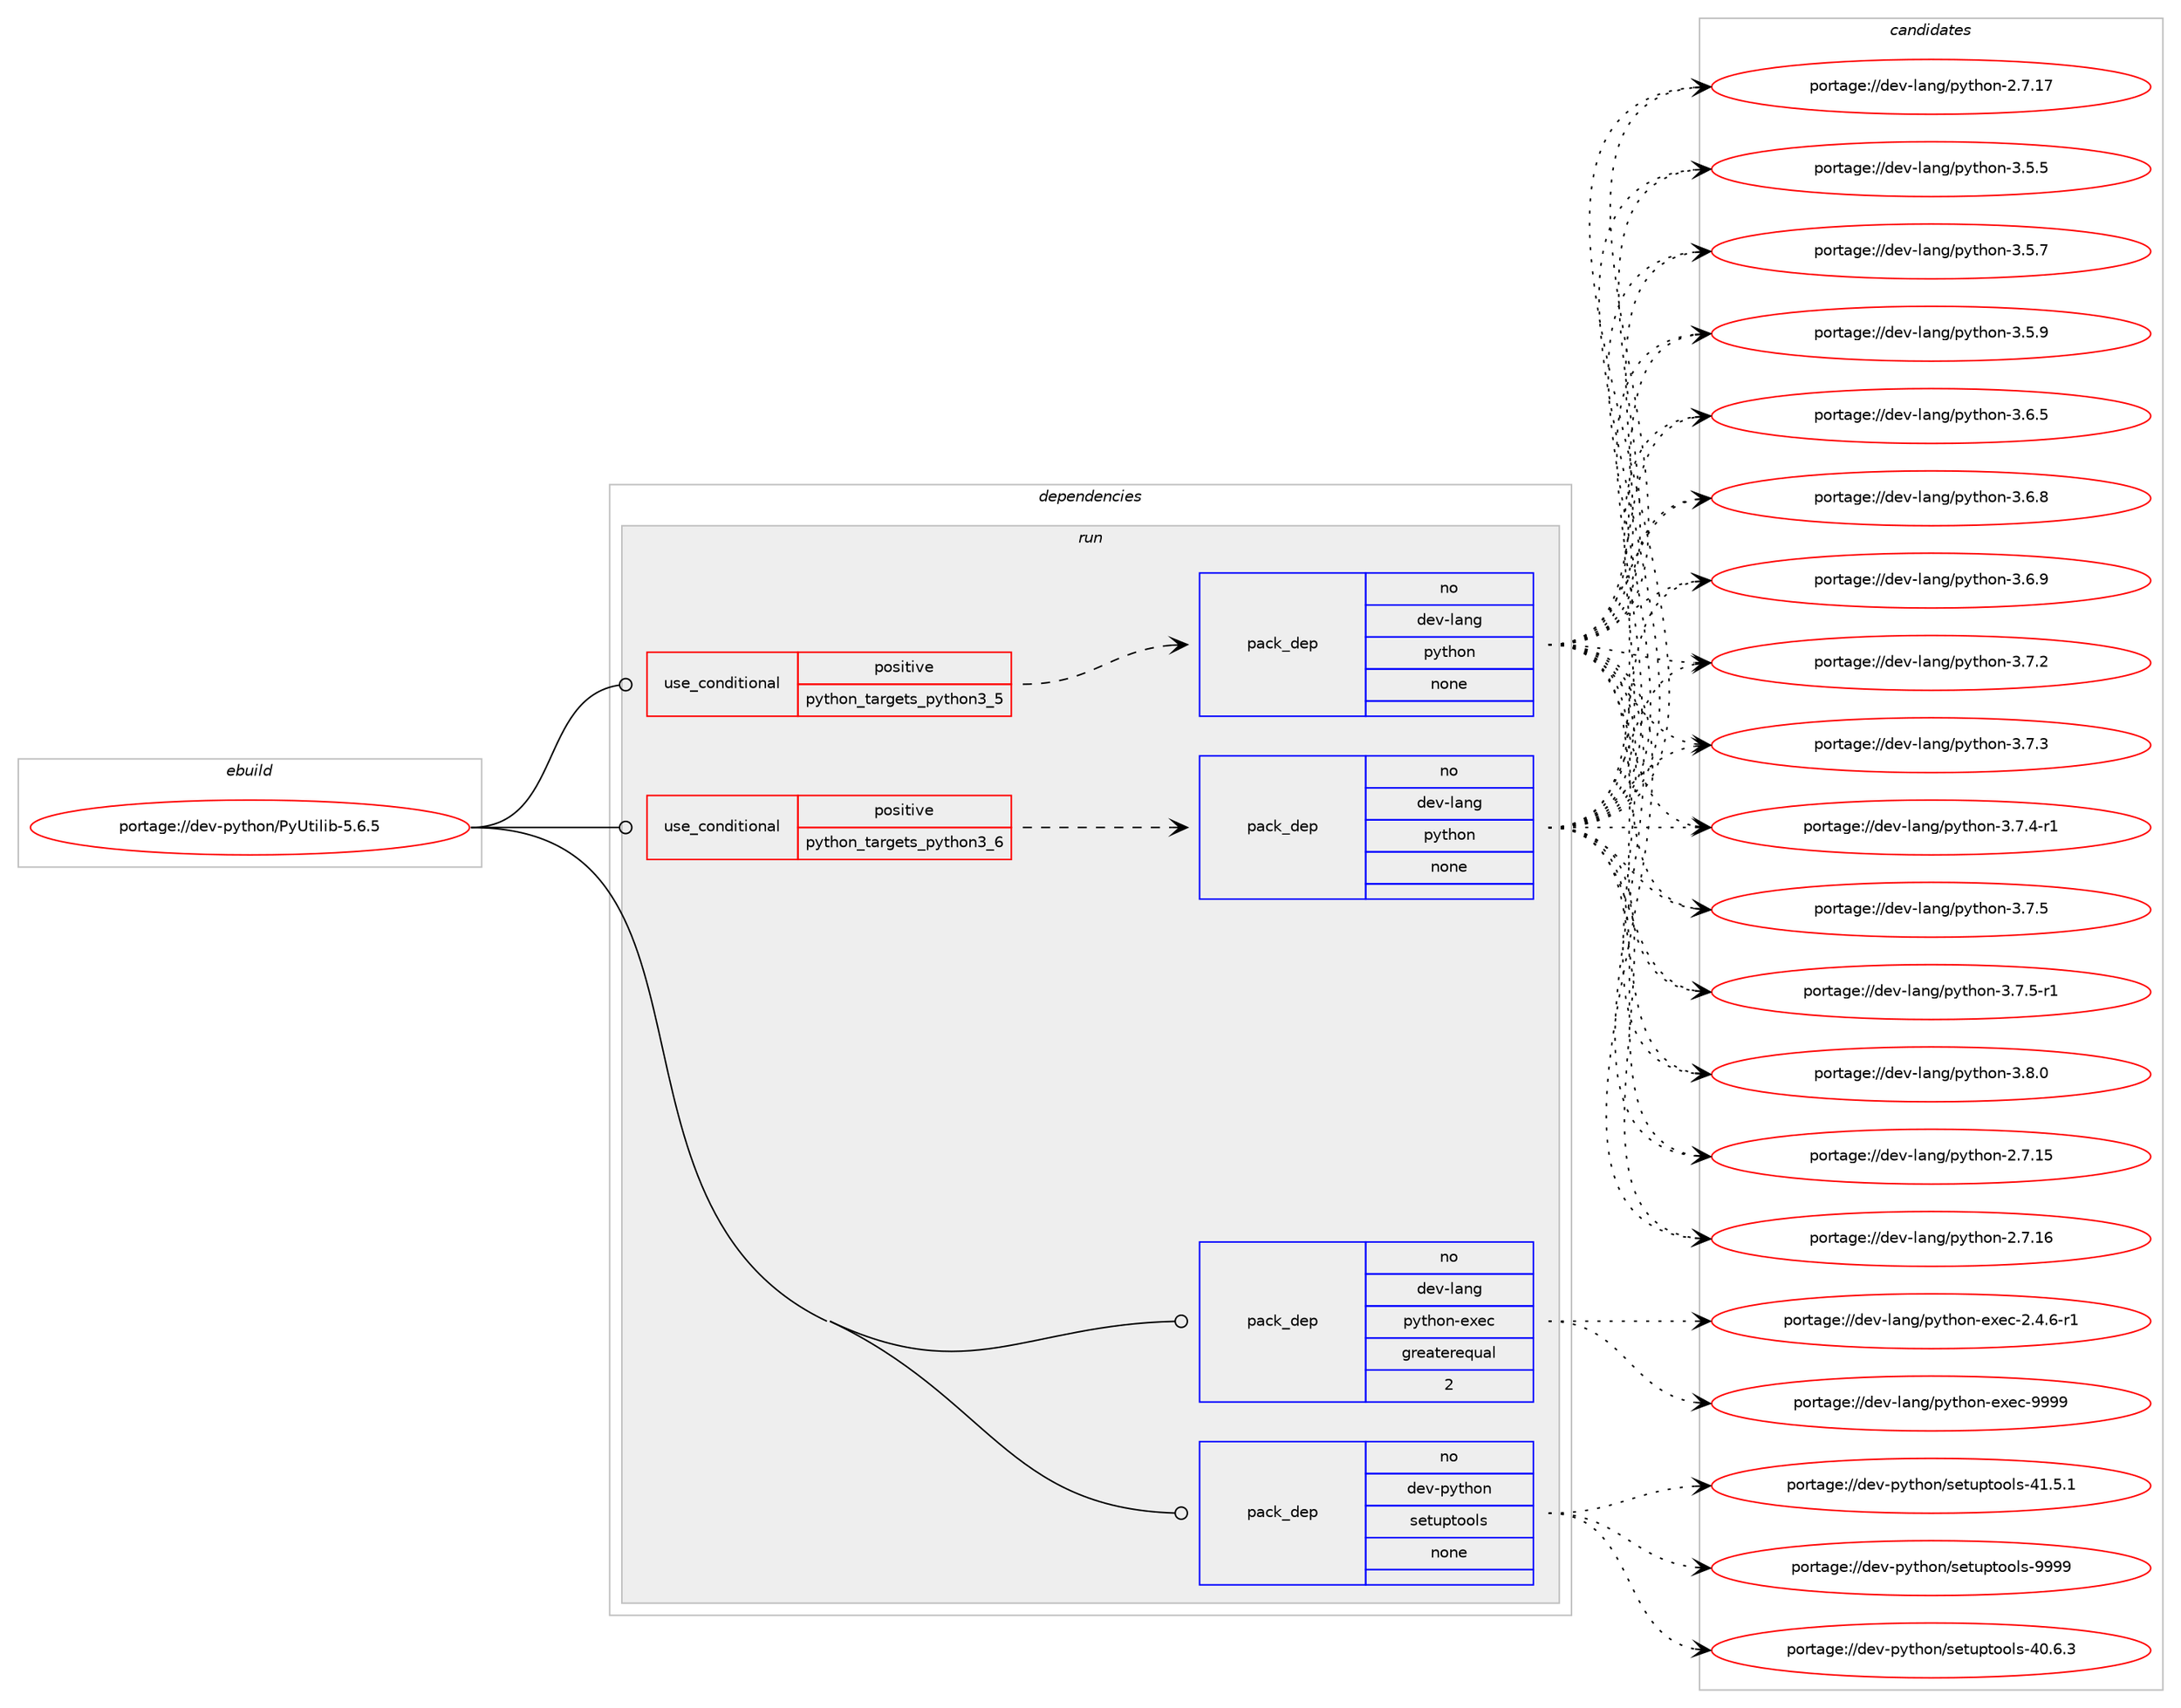 digraph prolog {

# *************
# Graph options
# *************

newrank=true;
concentrate=true;
compound=true;
graph [rankdir=LR,fontname=Helvetica,fontsize=10,ranksep=1.5];#, ranksep=2.5, nodesep=0.2];
edge  [arrowhead=vee];
node  [fontname=Helvetica,fontsize=10];

# **********
# The ebuild
# **********

subgraph cluster_leftcol {
color=gray;
rank=same;
label=<<i>ebuild</i>>;
id [label="portage://dev-python/PyUtilib-5.6.5", color=red, width=4, href="../dev-python/PyUtilib-5.6.5.svg"];
}

# ****************
# The dependencies
# ****************

subgraph cluster_midcol {
color=gray;
label=<<i>dependencies</i>>;
subgraph cluster_compile {
fillcolor="#eeeeee";
style=filled;
label=<<i>compile</i>>;
}
subgraph cluster_compileandrun {
fillcolor="#eeeeee";
style=filled;
label=<<i>compile and run</i>>;
}
subgraph cluster_run {
fillcolor="#eeeeee";
style=filled;
label=<<i>run</i>>;
subgraph cond25149 {
dependency128237 [label=<<TABLE BORDER="0" CELLBORDER="1" CELLSPACING="0" CELLPADDING="4"><TR><TD ROWSPAN="3" CELLPADDING="10">use_conditional</TD></TR><TR><TD>positive</TD></TR><TR><TD>python_targets_python3_5</TD></TR></TABLE>>, shape=none, color=red];
subgraph pack99785 {
dependency128238 [label=<<TABLE BORDER="0" CELLBORDER="1" CELLSPACING="0" CELLPADDING="4" WIDTH="220"><TR><TD ROWSPAN="6" CELLPADDING="30">pack_dep</TD></TR><TR><TD WIDTH="110">no</TD></TR><TR><TD>dev-lang</TD></TR><TR><TD>python</TD></TR><TR><TD>none</TD></TR><TR><TD></TD></TR></TABLE>>, shape=none, color=blue];
}
dependency128237:e -> dependency128238:w [weight=20,style="dashed",arrowhead="vee"];
}
id:e -> dependency128237:w [weight=20,style="solid",arrowhead="odot"];
subgraph cond25150 {
dependency128239 [label=<<TABLE BORDER="0" CELLBORDER="1" CELLSPACING="0" CELLPADDING="4"><TR><TD ROWSPAN="3" CELLPADDING="10">use_conditional</TD></TR><TR><TD>positive</TD></TR><TR><TD>python_targets_python3_6</TD></TR></TABLE>>, shape=none, color=red];
subgraph pack99786 {
dependency128240 [label=<<TABLE BORDER="0" CELLBORDER="1" CELLSPACING="0" CELLPADDING="4" WIDTH="220"><TR><TD ROWSPAN="6" CELLPADDING="30">pack_dep</TD></TR><TR><TD WIDTH="110">no</TD></TR><TR><TD>dev-lang</TD></TR><TR><TD>python</TD></TR><TR><TD>none</TD></TR><TR><TD></TD></TR></TABLE>>, shape=none, color=blue];
}
dependency128239:e -> dependency128240:w [weight=20,style="dashed",arrowhead="vee"];
}
id:e -> dependency128239:w [weight=20,style="solid",arrowhead="odot"];
subgraph pack99787 {
dependency128241 [label=<<TABLE BORDER="0" CELLBORDER="1" CELLSPACING="0" CELLPADDING="4" WIDTH="220"><TR><TD ROWSPAN="6" CELLPADDING="30">pack_dep</TD></TR><TR><TD WIDTH="110">no</TD></TR><TR><TD>dev-lang</TD></TR><TR><TD>python-exec</TD></TR><TR><TD>greaterequal</TD></TR><TR><TD>2</TD></TR></TABLE>>, shape=none, color=blue];
}
id:e -> dependency128241:w [weight=20,style="solid",arrowhead="odot"];
subgraph pack99788 {
dependency128242 [label=<<TABLE BORDER="0" CELLBORDER="1" CELLSPACING="0" CELLPADDING="4" WIDTH="220"><TR><TD ROWSPAN="6" CELLPADDING="30">pack_dep</TD></TR><TR><TD WIDTH="110">no</TD></TR><TR><TD>dev-python</TD></TR><TR><TD>setuptools</TD></TR><TR><TD>none</TD></TR><TR><TD></TD></TR></TABLE>>, shape=none, color=blue];
}
id:e -> dependency128242:w [weight=20,style="solid",arrowhead="odot"];
}
}

# **************
# The candidates
# **************

subgraph cluster_choices {
rank=same;
color=gray;
label=<<i>candidates</i>>;

subgraph choice99785 {
color=black;
nodesep=1;
choiceportage10010111845108971101034711212111610411111045504655464953 [label="portage://dev-lang/python-2.7.15", color=red, width=4,href="../dev-lang/python-2.7.15.svg"];
choiceportage10010111845108971101034711212111610411111045504655464954 [label="portage://dev-lang/python-2.7.16", color=red, width=4,href="../dev-lang/python-2.7.16.svg"];
choiceportage10010111845108971101034711212111610411111045504655464955 [label="portage://dev-lang/python-2.7.17", color=red, width=4,href="../dev-lang/python-2.7.17.svg"];
choiceportage100101118451089711010347112121116104111110455146534653 [label="portage://dev-lang/python-3.5.5", color=red, width=4,href="../dev-lang/python-3.5.5.svg"];
choiceportage100101118451089711010347112121116104111110455146534655 [label="portage://dev-lang/python-3.5.7", color=red, width=4,href="../dev-lang/python-3.5.7.svg"];
choiceportage100101118451089711010347112121116104111110455146534657 [label="portage://dev-lang/python-3.5.9", color=red, width=4,href="../dev-lang/python-3.5.9.svg"];
choiceportage100101118451089711010347112121116104111110455146544653 [label="portage://dev-lang/python-3.6.5", color=red, width=4,href="../dev-lang/python-3.6.5.svg"];
choiceportage100101118451089711010347112121116104111110455146544656 [label="portage://dev-lang/python-3.6.8", color=red, width=4,href="../dev-lang/python-3.6.8.svg"];
choiceportage100101118451089711010347112121116104111110455146544657 [label="portage://dev-lang/python-3.6.9", color=red, width=4,href="../dev-lang/python-3.6.9.svg"];
choiceportage100101118451089711010347112121116104111110455146554650 [label="portage://dev-lang/python-3.7.2", color=red, width=4,href="../dev-lang/python-3.7.2.svg"];
choiceportage100101118451089711010347112121116104111110455146554651 [label="portage://dev-lang/python-3.7.3", color=red, width=4,href="../dev-lang/python-3.7.3.svg"];
choiceportage1001011184510897110103471121211161041111104551465546524511449 [label="portage://dev-lang/python-3.7.4-r1", color=red, width=4,href="../dev-lang/python-3.7.4-r1.svg"];
choiceportage100101118451089711010347112121116104111110455146554653 [label="portage://dev-lang/python-3.7.5", color=red, width=4,href="../dev-lang/python-3.7.5.svg"];
choiceportage1001011184510897110103471121211161041111104551465546534511449 [label="portage://dev-lang/python-3.7.5-r1", color=red, width=4,href="../dev-lang/python-3.7.5-r1.svg"];
choiceportage100101118451089711010347112121116104111110455146564648 [label="portage://dev-lang/python-3.8.0", color=red, width=4,href="../dev-lang/python-3.8.0.svg"];
dependency128238:e -> choiceportage10010111845108971101034711212111610411111045504655464953:w [style=dotted,weight="100"];
dependency128238:e -> choiceportage10010111845108971101034711212111610411111045504655464954:w [style=dotted,weight="100"];
dependency128238:e -> choiceportage10010111845108971101034711212111610411111045504655464955:w [style=dotted,weight="100"];
dependency128238:e -> choiceportage100101118451089711010347112121116104111110455146534653:w [style=dotted,weight="100"];
dependency128238:e -> choiceportage100101118451089711010347112121116104111110455146534655:w [style=dotted,weight="100"];
dependency128238:e -> choiceportage100101118451089711010347112121116104111110455146534657:w [style=dotted,weight="100"];
dependency128238:e -> choiceportage100101118451089711010347112121116104111110455146544653:w [style=dotted,weight="100"];
dependency128238:e -> choiceportage100101118451089711010347112121116104111110455146544656:w [style=dotted,weight="100"];
dependency128238:e -> choiceportage100101118451089711010347112121116104111110455146544657:w [style=dotted,weight="100"];
dependency128238:e -> choiceportage100101118451089711010347112121116104111110455146554650:w [style=dotted,weight="100"];
dependency128238:e -> choiceportage100101118451089711010347112121116104111110455146554651:w [style=dotted,weight="100"];
dependency128238:e -> choiceportage1001011184510897110103471121211161041111104551465546524511449:w [style=dotted,weight="100"];
dependency128238:e -> choiceportage100101118451089711010347112121116104111110455146554653:w [style=dotted,weight="100"];
dependency128238:e -> choiceportage1001011184510897110103471121211161041111104551465546534511449:w [style=dotted,weight="100"];
dependency128238:e -> choiceportage100101118451089711010347112121116104111110455146564648:w [style=dotted,weight="100"];
}
subgraph choice99786 {
color=black;
nodesep=1;
choiceportage10010111845108971101034711212111610411111045504655464953 [label="portage://dev-lang/python-2.7.15", color=red, width=4,href="../dev-lang/python-2.7.15.svg"];
choiceportage10010111845108971101034711212111610411111045504655464954 [label="portage://dev-lang/python-2.7.16", color=red, width=4,href="../dev-lang/python-2.7.16.svg"];
choiceportage10010111845108971101034711212111610411111045504655464955 [label="portage://dev-lang/python-2.7.17", color=red, width=4,href="../dev-lang/python-2.7.17.svg"];
choiceportage100101118451089711010347112121116104111110455146534653 [label="portage://dev-lang/python-3.5.5", color=red, width=4,href="../dev-lang/python-3.5.5.svg"];
choiceportage100101118451089711010347112121116104111110455146534655 [label="portage://dev-lang/python-3.5.7", color=red, width=4,href="../dev-lang/python-3.5.7.svg"];
choiceportage100101118451089711010347112121116104111110455146534657 [label="portage://dev-lang/python-3.5.9", color=red, width=4,href="../dev-lang/python-3.5.9.svg"];
choiceportage100101118451089711010347112121116104111110455146544653 [label="portage://dev-lang/python-3.6.5", color=red, width=4,href="../dev-lang/python-3.6.5.svg"];
choiceportage100101118451089711010347112121116104111110455146544656 [label="portage://dev-lang/python-3.6.8", color=red, width=4,href="../dev-lang/python-3.6.8.svg"];
choiceportage100101118451089711010347112121116104111110455146544657 [label="portage://dev-lang/python-3.6.9", color=red, width=4,href="../dev-lang/python-3.6.9.svg"];
choiceportage100101118451089711010347112121116104111110455146554650 [label="portage://dev-lang/python-3.7.2", color=red, width=4,href="../dev-lang/python-3.7.2.svg"];
choiceportage100101118451089711010347112121116104111110455146554651 [label="portage://dev-lang/python-3.7.3", color=red, width=4,href="../dev-lang/python-3.7.3.svg"];
choiceportage1001011184510897110103471121211161041111104551465546524511449 [label="portage://dev-lang/python-3.7.4-r1", color=red, width=4,href="../dev-lang/python-3.7.4-r1.svg"];
choiceportage100101118451089711010347112121116104111110455146554653 [label="portage://dev-lang/python-3.7.5", color=red, width=4,href="../dev-lang/python-3.7.5.svg"];
choiceportage1001011184510897110103471121211161041111104551465546534511449 [label="portage://dev-lang/python-3.7.5-r1", color=red, width=4,href="../dev-lang/python-3.7.5-r1.svg"];
choiceportage100101118451089711010347112121116104111110455146564648 [label="portage://dev-lang/python-3.8.0", color=red, width=4,href="../dev-lang/python-3.8.0.svg"];
dependency128240:e -> choiceportage10010111845108971101034711212111610411111045504655464953:w [style=dotted,weight="100"];
dependency128240:e -> choiceportage10010111845108971101034711212111610411111045504655464954:w [style=dotted,weight="100"];
dependency128240:e -> choiceportage10010111845108971101034711212111610411111045504655464955:w [style=dotted,weight="100"];
dependency128240:e -> choiceportage100101118451089711010347112121116104111110455146534653:w [style=dotted,weight="100"];
dependency128240:e -> choiceportage100101118451089711010347112121116104111110455146534655:w [style=dotted,weight="100"];
dependency128240:e -> choiceportage100101118451089711010347112121116104111110455146534657:w [style=dotted,weight="100"];
dependency128240:e -> choiceportage100101118451089711010347112121116104111110455146544653:w [style=dotted,weight="100"];
dependency128240:e -> choiceportage100101118451089711010347112121116104111110455146544656:w [style=dotted,weight="100"];
dependency128240:e -> choiceportage100101118451089711010347112121116104111110455146544657:w [style=dotted,weight="100"];
dependency128240:e -> choiceportage100101118451089711010347112121116104111110455146554650:w [style=dotted,weight="100"];
dependency128240:e -> choiceportage100101118451089711010347112121116104111110455146554651:w [style=dotted,weight="100"];
dependency128240:e -> choiceportage1001011184510897110103471121211161041111104551465546524511449:w [style=dotted,weight="100"];
dependency128240:e -> choiceportage100101118451089711010347112121116104111110455146554653:w [style=dotted,weight="100"];
dependency128240:e -> choiceportage1001011184510897110103471121211161041111104551465546534511449:w [style=dotted,weight="100"];
dependency128240:e -> choiceportage100101118451089711010347112121116104111110455146564648:w [style=dotted,weight="100"];
}
subgraph choice99787 {
color=black;
nodesep=1;
choiceportage10010111845108971101034711212111610411111045101120101994550465246544511449 [label="portage://dev-lang/python-exec-2.4.6-r1", color=red, width=4,href="../dev-lang/python-exec-2.4.6-r1.svg"];
choiceportage10010111845108971101034711212111610411111045101120101994557575757 [label="portage://dev-lang/python-exec-9999", color=red, width=4,href="../dev-lang/python-exec-9999.svg"];
dependency128241:e -> choiceportage10010111845108971101034711212111610411111045101120101994550465246544511449:w [style=dotted,weight="100"];
dependency128241:e -> choiceportage10010111845108971101034711212111610411111045101120101994557575757:w [style=dotted,weight="100"];
}
subgraph choice99788 {
color=black;
nodesep=1;
choiceportage100101118451121211161041111104711510111611711211611111110811545524846544651 [label="portage://dev-python/setuptools-40.6.3", color=red, width=4,href="../dev-python/setuptools-40.6.3.svg"];
choiceportage100101118451121211161041111104711510111611711211611111110811545524946534649 [label="portage://dev-python/setuptools-41.5.1", color=red, width=4,href="../dev-python/setuptools-41.5.1.svg"];
choiceportage10010111845112121116104111110471151011161171121161111111081154557575757 [label="portage://dev-python/setuptools-9999", color=red, width=4,href="../dev-python/setuptools-9999.svg"];
dependency128242:e -> choiceportage100101118451121211161041111104711510111611711211611111110811545524846544651:w [style=dotted,weight="100"];
dependency128242:e -> choiceportage100101118451121211161041111104711510111611711211611111110811545524946534649:w [style=dotted,weight="100"];
dependency128242:e -> choiceportage10010111845112121116104111110471151011161171121161111111081154557575757:w [style=dotted,weight="100"];
}
}

}
